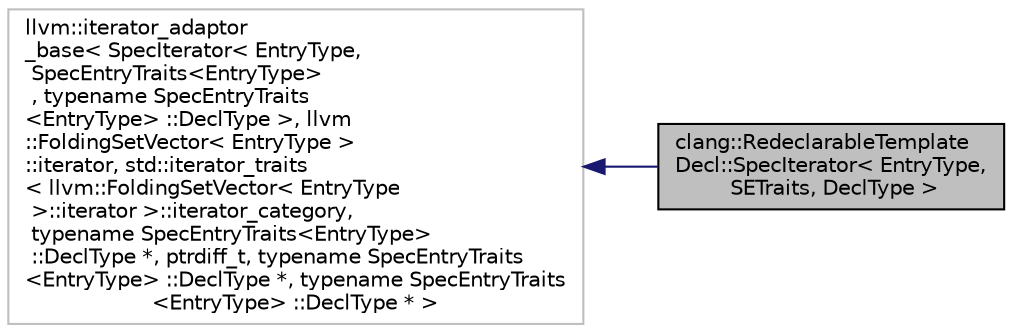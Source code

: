 digraph "clang::RedeclarableTemplateDecl::SpecIterator&lt; EntryType, SETraits, DeclType &gt;"
{
 // LATEX_PDF_SIZE
  bgcolor="transparent";
  edge [fontname="Helvetica",fontsize="10",labelfontname="Helvetica",labelfontsize="10"];
  node [fontname="Helvetica",fontsize="10",shape=record];
  rankdir="LR";
  Node1 [label="clang::RedeclarableTemplate\lDecl::SpecIterator\< EntryType,\l SETraits, DeclType \>",height=0.2,width=0.4,color="black", fillcolor="grey75", style="filled", fontcolor="black",tooltip=" "];
  Node2 -> Node1 [dir="back",color="midnightblue",fontsize="10",style="solid",fontname="Helvetica"];
  Node2 [label="llvm::iterator_adaptor\l_base\< SpecIterator\< EntryType,\l SpecEntryTraits\<EntryType\>\l , typename SpecEntryTraits\l\<EntryType\> ::DeclType  \>, llvm\l::FoldingSetVector\< EntryType \>\l::iterator, std::iterator_traits\l\< llvm::FoldingSetVector\< EntryType\l \>::iterator \>::iterator_category,\l typename SpecEntryTraits\<EntryType\>\l ::DeclType  *, ptrdiff_t, typename SpecEntryTraits\l\<EntryType\> ::DeclType  *, typename SpecEntryTraits\l\<EntryType\> ::DeclType  * \>",height=0.2,width=0.4,color="grey75",tooltip=" "];
}
